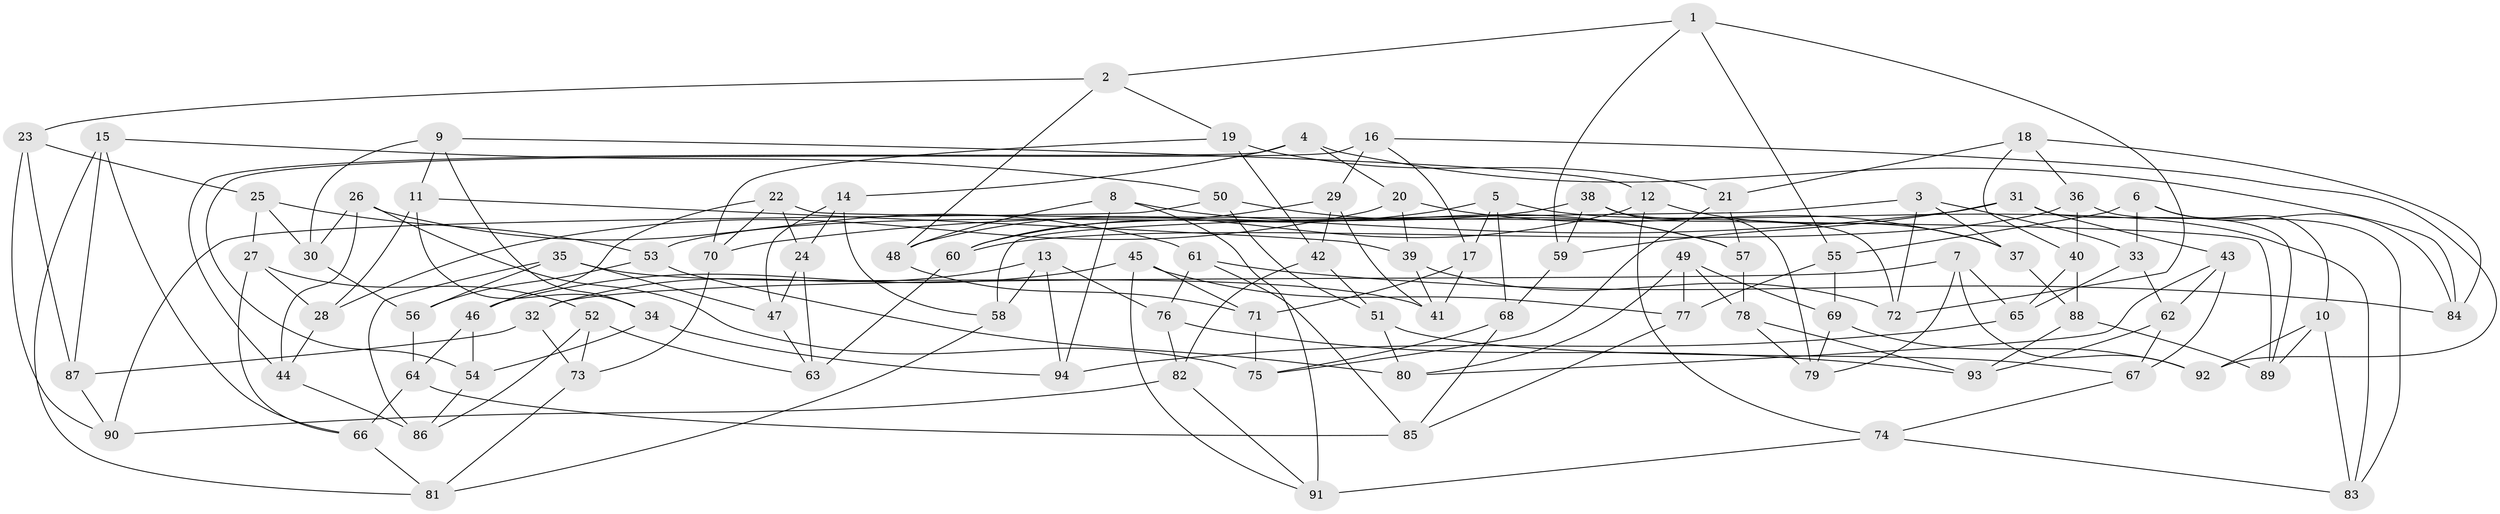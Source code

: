 // coarse degree distribution, {3: 0.14285714285714285, 4: 0.5535714285714286, 8: 0.08928571428571429, 5: 0.125, 6: 0.03571428571428571, 9: 0.03571428571428571, 7: 0.017857142857142856}
// Generated by graph-tools (version 1.1) at 2025/01/03/04/25 22:01:12]
// undirected, 94 vertices, 188 edges
graph export_dot {
graph [start="1"]
  node [color=gray90,style=filled];
  1;
  2;
  3;
  4;
  5;
  6;
  7;
  8;
  9;
  10;
  11;
  12;
  13;
  14;
  15;
  16;
  17;
  18;
  19;
  20;
  21;
  22;
  23;
  24;
  25;
  26;
  27;
  28;
  29;
  30;
  31;
  32;
  33;
  34;
  35;
  36;
  37;
  38;
  39;
  40;
  41;
  42;
  43;
  44;
  45;
  46;
  47;
  48;
  49;
  50;
  51;
  52;
  53;
  54;
  55;
  56;
  57;
  58;
  59;
  60;
  61;
  62;
  63;
  64;
  65;
  66;
  67;
  68;
  69;
  70;
  71;
  72;
  73;
  74;
  75;
  76;
  77;
  78;
  79;
  80;
  81;
  82;
  83;
  84;
  85;
  86;
  87;
  88;
  89;
  90;
  91;
  92;
  93;
  94;
  1 -- 2;
  1 -- 59;
  1 -- 55;
  1 -- 72;
  2 -- 23;
  2 -- 48;
  2 -- 19;
  3 -- 72;
  3 -- 58;
  3 -- 37;
  3 -- 33;
  4 -- 84;
  4 -- 14;
  4 -- 44;
  4 -- 20;
  5 -- 17;
  5 -- 83;
  5 -- 60;
  5 -- 68;
  6 -- 84;
  6 -- 10;
  6 -- 55;
  6 -- 33;
  7 -- 65;
  7 -- 32;
  7 -- 79;
  7 -- 92;
  8 -- 57;
  8 -- 48;
  8 -- 94;
  8 -- 91;
  9 -- 12;
  9 -- 30;
  9 -- 34;
  9 -- 11;
  10 -- 89;
  10 -- 92;
  10 -- 83;
  11 -- 39;
  11 -- 28;
  11 -- 34;
  12 -- 74;
  12 -- 37;
  12 -- 48;
  13 -- 58;
  13 -- 94;
  13 -- 76;
  13 -- 32;
  14 -- 58;
  14 -- 24;
  14 -- 47;
  15 -- 81;
  15 -- 50;
  15 -- 66;
  15 -- 87;
  16 -- 17;
  16 -- 29;
  16 -- 54;
  16 -- 92;
  17 -- 71;
  17 -- 41;
  18 -- 84;
  18 -- 21;
  18 -- 36;
  18 -- 40;
  19 -- 70;
  19 -- 42;
  19 -- 21;
  20 -- 37;
  20 -- 39;
  20 -- 28;
  21 -- 75;
  21 -- 57;
  22 -- 89;
  22 -- 24;
  22 -- 70;
  22 -- 46;
  23 -- 25;
  23 -- 87;
  23 -- 90;
  24 -- 47;
  24 -- 63;
  25 -- 53;
  25 -- 30;
  25 -- 27;
  26 -- 30;
  26 -- 44;
  26 -- 61;
  26 -- 75;
  27 -- 66;
  27 -- 52;
  27 -- 28;
  28 -- 44;
  29 -- 41;
  29 -- 42;
  29 -- 60;
  30 -- 56;
  31 -- 89;
  31 -- 70;
  31 -- 43;
  31 -- 59;
  32 -- 73;
  32 -- 87;
  33 -- 65;
  33 -- 62;
  34 -- 54;
  34 -- 94;
  35 -- 56;
  35 -- 47;
  35 -- 86;
  35 -- 41;
  36 -- 60;
  36 -- 83;
  36 -- 40;
  37 -- 88;
  38 -- 53;
  38 -- 72;
  38 -- 79;
  38 -- 59;
  39 -- 72;
  39 -- 41;
  40 -- 65;
  40 -- 88;
  42 -- 51;
  42 -- 82;
  43 -- 80;
  43 -- 67;
  43 -- 62;
  44 -- 86;
  45 -- 46;
  45 -- 71;
  45 -- 77;
  45 -- 91;
  46 -- 54;
  46 -- 64;
  47 -- 63;
  48 -- 71;
  49 -- 80;
  49 -- 78;
  49 -- 69;
  49 -- 77;
  50 -- 57;
  50 -- 51;
  50 -- 90;
  51 -- 80;
  51 -- 67;
  52 -- 73;
  52 -- 63;
  52 -- 86;
  53 -- 80;
  53 -- 56;
  54 -- 86;
  55 -- 77;
  55 -- 69;
  56 -- 64;
  57 -- 78;
  58 -- 81;
  59 -- 68;
  60 -- 63;
  61 -- 76;
  61 -- 84;
  61 -- 85;
  62 -- 93;
  62 -- 67;
  64 -- 85;
  64 -- 66;
  65 -- 94;
  66 -- 81;
  67 -- 74;
  68 -- 85;
  68 -- 75;
  69 -- 92;
  69 -- 79;
  70 -- 73;
  71 -- 75;
  73 -- 81;
  74 -- 83;
  74 -- 91;
  76 -- 93;
  76 -- 82;
  77 -- 85;
  78 -- 79;
  78 -- 93;
  82 -- 90;
  82 -- 91;
  87 -- 90;
  88 -- 89;
  88 -- 93;
}
